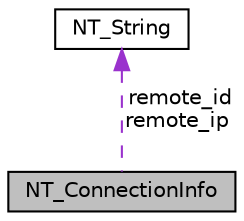 digraph "NT_ConnectionInfo"
{
  edge [fontname="Helvetica",fontsize="10",labelfontname="Helvetica",labelfontsize="10"];
  node [fontname="Helvetica",fontsize="10",shape=record];
  Node1 [label="NT_ConnectionInfo",height=0.2,width=0.4,color="black", fillcolor="grey75", style="filled", fontcolor="black"];
  Node2 -> Node1 [dir="back",color="darkorchid3",fontsize="10",style="dashed",label=" remote_id\nremote_ip" ,fontname="Helvetica"];
  Node2 [label="NT_String",height=0.2,width=0.4,color="black", fillcolor="white", style="filled",URL="$structNT__String.html",tooltip="A NetworkTables string. "];
}
